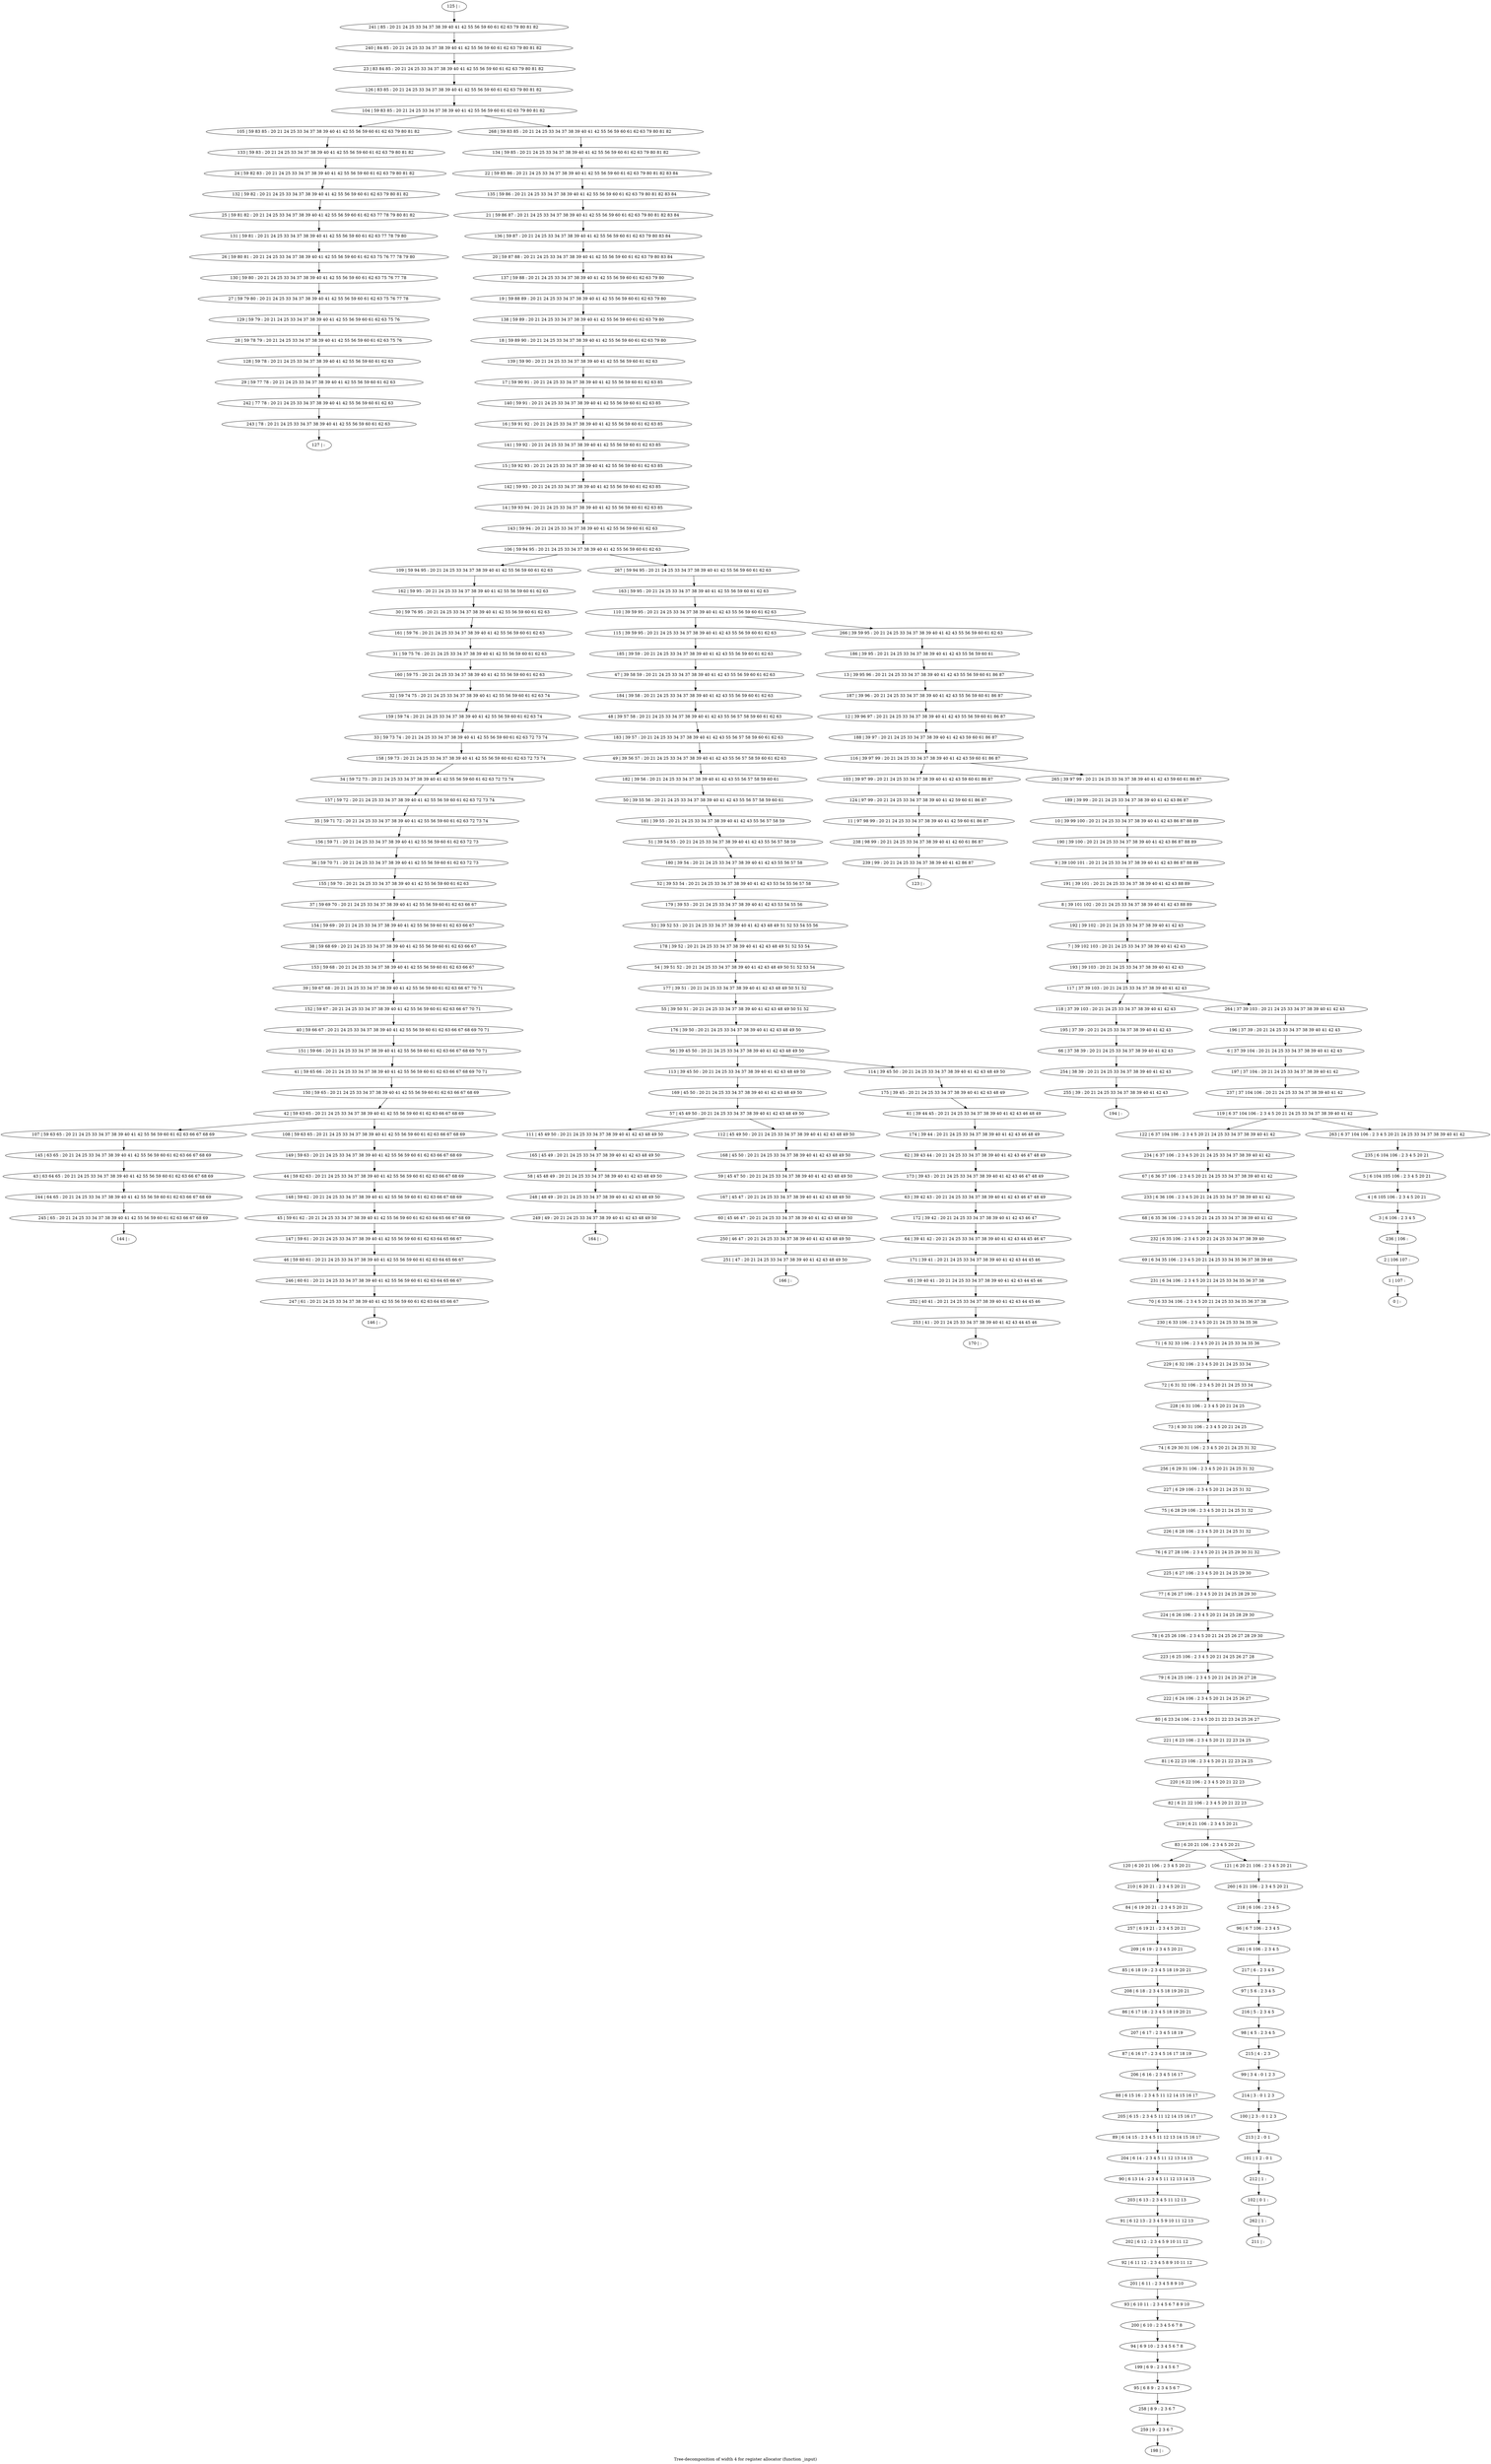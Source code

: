 digraph G {
graph [label="Tree-decomposition of width 4 for register allocator (function _input)"]
0[label="0 | : "];
1[label="1 | 107 : "];
2[label="2 | 106 107 : "];
3[label="3 | 6 106 : 2 3 4 5 "];
4[label="4 | 6 105 106 : 2 3 4 5 20 21 "];
5[label="5 | 6 104 105 106 : 2 3 4 5 20 21 "];
6[label="6 | 37 39 104 : 20 21 24 25 33 34 37 38 39 40 41 42 43 "];
7[label="7 | 39 102 103 : 20 21 24 25 33 34 37 38 39 40 41 42 43 "];
8[label="8 | 39 101 102 : 20 21 24 25 33 34 37 38 39 40 41 42 43 88 89 "];
9[label="9 | 39 100 101 : 20 21 24 25 33 34 37 38 39 40 41 42 43 86 87 88 89 "];
10[label="10 | 39 99 100 : 20 21 24 25 33 34 37 38 39 40 41 42 43 86 87 88 89 "];
11[label="11 | 97 98 99 : 20 21 24 25 33 34 37 38 39 40 41 42 59 60 61 86 87 "];
12[label="12 | 39 96 97 : 20 21 24 25 33 34 37 38 39 40 41 42 43 55 56 59 60 61 86 87 "];
13[label="13 | 39 95 96 : 20 21 24 25 33 34 37 38 39 40 41 42 43 55 56 59 60 61 86 87 "];
14[label="14 | 59 93 94 : 20 21 24 25 33 34 37 38 39 40 41 42 55 56 59 60 61 62 63 85 "];
15[label="15 | 59 92 93 : 20 21 24 25 33 34 37 38 39 40 41 42 55 56 59 60 61 62 63 85 "];
16[label="16 | 59 91 92 : 20 21 24 25 33 34 37 38 39 40 41 42 55 56 59 60 61 62 63 85 "];
17[label="17 | 59 90 91 : 20 21 24 25 33 34 37 38 39 40 41 42 55 56 59 60 61 62 63 85 "];
18[label="18 | 59 89 90 : 20 21 24 25 33 34 37 38 39 40 41 42 55 56 59 60 61 62 63 79 80 "];
19[label="19 | 59 88 89 : 20 21 24 25 33 34 37 38 39 40 41 42 55 56 59 60 61 62 63 79 80 "];
20[label="20 | 59 87 88 : 20 21 24 25 33 34 37 38 39 40 41 42 55 56 59 60 61 62 63 79 80 83 84 "];
21[label="21 | 59 86 87 : 20 21 24 25 33 34 37 38 39 40 41 42 55 56 59 60 61 62 63 79 80 81 82 83 84 "];
22[label="22 | 59 85 86 : 20 21 24 25 33 34 37 38 39 40 41 42 55 56 59 60 61 62 63 79 80 81 82 83 84 "];
23[label="23 | 83 84 85 : 20 21 24 25 33 34 37 38 39 40 41 42 55 56 59 60 61 62 63 79 80 81 82 "];
24[label="24 | 59 82 83 : 20 21 24 25 33 34 37 38 39 40 41 42 55 56 59 60 61 62 63 79 80 81 82 "];
25[label="25 | 59 81 82 : 20 21 24 25 33 34 37 38 39 40 41 42 55 56 59 60 61 62 63 77 78 79 80 81 82 "];
26[label="26 | 59 80 81 : 20 21 24 25 33 34 37 38 39 40 41 42 55 56 59 60 61 62 63 75 76 77 78 79 80 "];
27[label="27 | 59 79 80 : 20 21 24 25 33 34 37 38 39 40 41 42 55 56 59 60 61 62 63 75 76 77 78 "];
28[label="28 | 59 78 79 : 20 21 24 25 33 34 37 38 39 40 41 42 55 56 59 60 61 62 63 75 76 "];
29[label="29 | 59 77 78 : 20 21 24 25 33 34 37 38 39 40 41 42 55 56 59 60 61 62 63 "];
30[label="30 | 59 76 95 : 20 21 24 25 33 34 37 38 39 40 41 42 55 56 59 60 61 62 63 "];
31[label="31 | 59 75 76 : 20 21 24 25 33 34 37 38 39 40 41 42 55 56 59 60 61 62 63 "];
32[label="32 | 59 74 75 : 20 21 24 25 33 34 37 38 39 40 41 42 55 56 59 60 61 62 63 74 "];
33[label="33 | 59 73 74 : 20 21 24 25 33 34 37 38 39 40 41 42 55 56 59 60 61 62 63 72 73 74 "];
34[label="34 | 59 72 73 : 20 21 24 25 33 34 37 38 39 40 41 42 55 56 59 60 61 62 63 72 73 74 "];
35[label="35 | 59 71 72 : 20 21 24 25 33 34 37 38 39 40 41 42 55 56 59 60 61 62 63 72 73 74 "];
36[label="36 | 59 70 71 : 20 21 24 25 33 34 37 38 39 40 41 42 55 56 59 60 61 62 63 72 73 "];
37[label="37 | 59 69 70 : 20 21 24 25 33 34 37 38 39 40 41 42 55 56 59 60 61 62 63 66 67 "];
38[label="38 | 59 68 69 : 20 21 24 25 33 34 37 38 39 40 41 42 55 56 59 60 61 62 63 66 67 "];
39[label="39 | 59 67 68 : 20 21 24 25 33 34 37 38 39 40 41 42 55 56 59 60 61 62 63 66 67 70 71 "];
40[label="40 | 59 66 67 : 20 21 24 25 33 34 37 38 39 40 41 42 55 56 59 60 61 62 63 66 67 68 69 70 71 "];
41[label="41 | 59 65 66 : 20 21 24 25 33 34 37 38 39 40 41 42 55 56 59 60 61 62 63 66 67 68 69 70 71 "];
42[label="42 | 59 63 65 : 20 21 24 25 33 34 37 38 39 40 41 42 55 56 59 60 61 62 63 66 67 68 69 "];
43[label="43 | 63 64 65 : 20 21 24 25 33 34 37 38 39 40 41 42 55 56 59 60 61 62 63 66 67 68 69 "];
44[label="44 | 59 62 63 : 20 21 24 25 33 34 37 38 39 40 41 42 55 56 59 60 61 62 63 66 67 68 69 "];
45[label="45 | 59 61 62 : 20 21 24 25 33 34 37 38 39 40 41 42 55 56 59 60 61 62 63 64 65 66 67 68 69 "];
46[label="46 | 59 60 61 : 20 21 24 25 33 34 37 38 39 40 41 42 55 56 59 60 61 62 63 64 65 66 67 "];
47[label="47 | 39 58 59 : 20 21 24 25 33 34 37 38 39 40 41 42 43 55 56 59 60 61 62 63 "];
48[label="48 | 39 57 58 : 20 21 24 25 33 34 37 38 39 40 41 42 43 55 56 57 58 59 60 61 62 63 "];
49[label="49 | 39 56 57 : 20 21 24 25 33 34 37 38 39 40 41 42 43 55 56 57 58 59 60 61 62 63 "];
50[label="50 | 39 55 56 : 20 21 24 25 33 34 37 38 39 40 41 42 43 55 56 57 58 59 60 61 "];
51[label="51 | 39 54 55 : 20 21 24 25 33 34 37 38 39 40 41 42 43 55 56 57 58 59 "];
52[label="52 | 39 53 54 : 20 21 24 25 33 34 37 38 39 40 41 42 43 53 54 55 56 57 58 "];
53[label="53 | 39 52 53 : 20 21 24 25 33 34 37 38 39 40 41 42 43 48 49 51 52 53 54 55 56 "];
54[label="54 | 39 51 52 : 20 21 24 25 33 34 37 38 39 40 41 42 43 48 49 50 51 52 53 54 "];
55[label="55 | 39 50 51 : 20 21 24 25 33 34 37 38 39 40 41 42 43 48 49 50 51 52 "];
56[label="56 | 39 45 50 : 20 21 24 25 33 34 37 38 39 40 41 42 43 48 49 50 "];
57[label="57 | 45 49 50 : 20 21 24 25 33 34 37 38 39 40 41 42 43 48 49 50 "];
58[label="58 | 45 48 49 : 20 21 24 25 33 34 37 38 39 40 41 42 43 48 49 50 "];
59[label="59 | 45 47 50 : 20 21 24 25 33 34 37 38 39 40 41 42 43 48 49 50 "];
60[label="60 | 45 46 47 : 20 21 24 25 33 34 37 38 39 40 41 42 43 48 49 50 "];
61[label="61 | 39 44 45 : 20 21 24 25 33 34 37 38 39 40 41 42 43 46 48 49 "];
62[label="62 | 39 43 44 : 20 21 24 25 33 34 37 38 39 40 41 42 43 46 47 48 49 "];
63[label="63 | 39 42 43 : 20 21 24 25 33 34 37 38 39 40 41 42 43 46 47 48 49 "];
64[label="64 | 39 41 42 : 20 21 24 25 33 34 37 38 39 40 41 42 43 44 45 46 47 "];
65[label="65 | 39 40 41 : 20 21 24 25 33 34 37 38 39 40 41 42 43 44 45 46 "];
66[label="66 | 37 38 39 : 20 21 24 25 33 34 37 38 39 40 41 42 43 "];
67[label="67 | 6 36 37 106 : 2 3 4 5 20 21 24 25 33 34 37 38 39 40 41 42 "];
68[label="68 | 6 35 36 106 : 2 3 4 5 20 21 24 25 33 34 37 38 39 40 41 42 "];
69[label="69 | 6 34 35 106 : 2 3 4 5 20 21 24 25 33 34 35 36 37 38 39 40 "];
70[label="70 | 6 33 34 106 : 2 3 4 5 20 21 24 25 33 34 35 36 37 38 "];
71[label="71 | 6 32 33 106 : 2 3 4 5 20 21 24 25 33 34 35 36 "];
72[label="72 | 6 31 32 106 : 2 3 4 5 20 21 24 25 33 34 "];
73[label="73 | 6 30 31 106 : 2 3 4 5 20 21 24 25 "];
74[label="74 | 6 29 30 31 106 : 2 3 4 5 20 21 24 25 31 32 "];
75[label="75 | 6 28 29 106 : 2 3 4 5 20 21 24 25 31 32 "];
76[label="76 | 6 27 28 106 : 2 3 4 5 20 21 24 25 29 30 31 32 "];
77[label="77 | 6 26 27 106 : 2 3 4 5 20 21 24 25 28 29 30 "];
78[label="78 | 6 25 26 106 : 2 3 4 5 20 21 24 25 26 27 28 29 30 "];
79[label="79 | 6 24 25 106 : 2 3 4 5 20 21 24 25 26 27 28 "];
80[label="80 | 6 23 24 106 : 2 3 4 5 20 21 22 23 24 25 26 27 "];
81[label="81 | 6 22 23 106 : 2 3 4 5 20 21 22 23 24 25 "];
82[label="82 | 6 21 22 106 : 2 3 4 5 20 21 22 23 "];
83[label="83 | 6 20 21 106 : 2 3 4 5 20 21 "];
84[label="84 | 6 19 20 21 : 2 3 4 5 20 21 "];
85[label="85 | 6 18 19 : 2 3 4 5 18 19 20 21 "];
86[label="86 | 6 17 18 : 2 3 4 5 18 19 20 21 "];
87[label="87 | 6 16 17 : 2 3 4 5 16 17 18 19 "];
88[label="88 | 6 15 16 : 2 3 4 5 11 12 14 15 16 17 "];
89[label="89 | 6 14 15 : 2 3 4 5 11 12 13 14 15 16 17 "];
90[label="90 | 6 13 14 : 2 3 4 5 11 12 13 14 15 "];
91[label="91 | 6 12 13 : 2 3 4 5 9 10 11 12 13 "];
92[label="92 | 6 11 12 : 2 3 4 5 8 9 10 11 12 "];
93[label="93 | 6 10 11 : 2 3 4 5 6 7 8 9 10 "];
94[label="94 | 6 9 10 : 2 3 4 5 6 7 8 "];
95[label="95 | 6 8 9 : 2 3 4 5 6 7 "];
96[label="96 | 6 7 106 : 2 3 4 5 "];
97[label="97 | 5 6 : 2 3 4 5 "];
98[label="98 | 4 5 : 2 3 4 5 "];
99[label="99 | 3 4 : 0 1 2 3 "];
100[label="100 | 2 3 : 0 1 2 3 "];
101[label="101 | 1 2 : 0 1 "];
102[label="102 | 0 1 : "];
103[label="103 | 39 97 99 : 20 21 24 25 33 34 37 38 39 40 41 42 43 59 60 61 86 87 "];
104[label="104 | 59 83 85 : 20 21 24 25 33 34 37 38 39 40 41 42 55 56 59 60 61 62 63 79 80 81 82 "];
105[label="105 | 59 83 85 : 20 21 24 25 33 34 37 38 39 40 41 42 55 56 59 60 61 62 63 79 80 81 82 "];
106[label="106 | 59 94 95 : 20 21 24 25 33 34 37 38 39 40 41 42 55 56 59 60 61 62 63 "];
107[label="107 | 59 63 65 : 20 21 24 25 33 34 37 38 39 40 41 42 55 56 59 60 61 62 63 66 67 68 69 "];
108[label="108 | 59 63 65 : 20 21 24 25 33 34 37 38 39 40 41 42 55 56 59 60 61 62 63 66 67 68 69 "];
109[label="109 | 59 94 95 : 20 21 24 25 33 34 37 38 39 40 41 42 55 56 59 60 61 62 63 "];
110[label="110 | 39 59 95 : 20 21 24 25 33 34 37 38 39 40 41 42 43 55 56 59 60 61 62 63 "];
111[label="111 | 45 49 50 : 20 21 24 25 33 34 37 38 39 40 41 42 43 48 49 50 "];
112[label="112 | 45 49 50 : 20 21 24 25 33 34 37 38 39 40 41 42 43 48 49 50 "];
113[label="113 | 39 45 50 : 20 21 24 25 33 34 37 38 39 40 41 42 43 48 49 50 "];
114[label="114 | 39 45 50 : 20 21 24 25 33 34 37 38 39 40 41 42 43 48 49 50 "];
115[label="115 | 39 59 95 : 20 21 24 25 33 34 37 38 39 40 41 42 43 55 56 59 60 61 62 63 "];
116[label="116 | 39 97 99 : 20 21 24 25 33 34 37 38 39 40 41 42 43 59 60 61 86 87 "];
117[label="117 | 37 39 103 : 20 21 24 25 33 34 37 38 39 40 41 42 43 "];
118[label="118 | 37 39 103 : 20 21 24 25 33 34 37 38 39 40 41 42 43 "];
119[label="119 | 6 37 104 106 : 2 3 4 5 20 21 24 25 33 34 37 38 39 40 41 42 "];
120[label="120 | 6 20 21 106 : 2 3 4 5 20 21 "];
121[label="121 | 6 20 21 106 : 2 3 4 5 20 21 "];
122[label="122 | 6 37 104 106 : 2 3 4 5 20 21 24 25 33 34 37 38 39 40 41 42 "];
123[label="123 | : "];
124[label="124 | 97 99 : 20 21 24 25 33 34 37 38 39 40 41 42 59 60 61 86 87 "];
125[label="125 | : "];
126[label="126 | 83 85 : 20 21 24 25 33 34 37 38 39 40 41 42 55 56 59 60 61 62 63 79 80 81 82 "];
127[label="127 | : "];
128[label="128 | 59 78 : 20 21 24 25 33 34 37 38 39 40 41 42 55 56 59 60 61 62 63 "];
129[label="129 | 59 79 : 20 21 24 25 33 34 37 38 39 40 41 42 55 56 59 60 61 62 63 75 76 "];
130[label="130 | 59 80 : 20 21 24 25 33 34 37 38 39 40 41 42 55 56 59 60 61 62 63 75 76 77 78 "];
131[label="131 | 59 81 : 20 21 24 25 33 34 37 38 39 40 41 42 55 56 59 60 61 62 63 77 78 79 80 "];
132[label="132 | 59 82 : 20 21 24 25 33 34 37 38 39 40 41 42 55 56 59 60 61 62 63 79 80 81 82 "];
133[label="133 | 59 83 : 20 21 24 25 33 34 37 38 39 40 41 42 55 56 59 60 61 62 63 79 80 81 82 "];
134[label="134 | 59 85 : 20 21 24 25 33 34 37 38 39 40 41 42 55 56 59 60 61 62 63 79 80 81 82 "];
135[label="135 | 59 86 : 20 21 24 25 33 34 37 38 39 40 41 42 55 56 59 60 61 62 63 79 80 81 82 83 84 "];
136[label="136 | 59 87 : 20 21 24 25 33 34 37 38 39 40 41 42 55 56 59 60 61 62 63 79 80 83 84 "];
137[label="137 | 59 88 : 20 21 24 25 33 34 37 38 39 40 41 42 55 56 59 60 61 62 63 79 80 "];
138[label="138 | 59 89 : 20 21 24 25 33 34 37 38 39 40 41 42 55 56 59 60 61 62 63 79 80 "];
139[label="139 | 59 90 : 20 21 24 25 33 34 37 38 39 40 41 42 55 56 59 60 61 62 63 "];
140[label="140 | 59 91 : 20 21 24 25 33 34 37 38 39 40 41 42 55 56 59 60 61 62 63 85 "];
141[label="141 | 59 92 : 20 21 24 25 33 34 37 38 39 40 41 42 55 56 59 60 61 62 63 85 "];
142[label="142 | 59 93 : 20 21 24 25 33 34 37 38 39 40 41 42 55 56 59 60 61 62 63 85 "];
143[label="143 | 59 94 : 20 21 24 25 33 34 37 38 39 40 41 42 55 56 59 60 61 62 63 "];
144[label="144 | : "];
145[label="145 | 63 65 : 20 21 24 25 33 34 37 38 39 40 41 42 55 56 59 60 61 62 63 66 67 68 69 "];
146[label="146 | : "];
147[label="147 | 59 61 : 20 21 24 25 33 34 37 38 39 40 41 42 55 56 59 60 61 62 63 64 65 66 67 "];
148[label="148 | 59 62 : 20 21 24 25 33 34 37 38 39 40 41 42 55 56 59 60 61 62 63 66 67 68 69 "];
149[label="149 | 59 63 : 20 21 24 25 33 34 37 38 39 40 41 42 55 56 59 60 61 62 63 66 67 68 69 "];
150[label="150 | 59 65 : 20 21 24 25 33 34 37 38 39 40 41 42 55 56 59 60 61 62 63 66 67 68 69 "];
151[label="151 | 59 66 : 20 21 24 25 33 34 37 38 39 40 41 42 55 56 59 60 61 62 63 66 67 68 69 70 71 "];
152[label="152 | 59 67 : 20 21 24 25 33 34 37 38 39 40 41 42 55 56 59 60 61 62 63 66 67 70 71 "];
153[label="153 | 59 68 : 20 21 24 25 33 34 37 38 39 40 41 42 55 56 59 60 61 62 63 66 67 "];
154[label="154 | 59 69 : 20 21 24 25 33 34 37 38 39 40 41 42 55 56 59 60 61 62 63 66 67 "];
155[label="155 | 59 70 : 20 21 24 25 33 34 37 38 39 40 41 42 55 56 59 60 61 62 63 "];
156[label="156 | 59 71 : 20 21 24 25 33 34 37 38 39 40 41 42 55 56 59 60 61 62 63 72 73 "];
157[label="157 | 59 72 : 20 21 24 25 33 34 37 38 39 40 41 42 55 56 59 60 61 62 63 72 73 74 "];
158[label="158 | 59 73 : 20 21 24 25 33 34 37 38 39 40 41 42 55 56 59 60 61 62 63 72 73 74 "];
159[label="159 | 59 74 : 20 21 24 25 33 34 37 38 39 40 41 42 55 56 59 60 61 62 63 74 "];
160[label="160 | 59 75 : 20 21 24 25 33 34 37 38 39 40 41 42 55 56 59 60 61 62 63 "];
161[label="161 | 59 76 : 20 21 24 25 33 34 37 38 39 40 41 42 55 56 59 60 61 62 63 "];
162[label="162 | 59 95 : 20 21 24 25 33 34 37 38 39 40 41 42 55 56 59 60 61 62 63 "];
163[label="163 | 59 95 : 20 21 24 25 33 34 37 38 39 40 41 42 55 56 59 60 61 62 63 "];
164[label="164 | : "];
165[label="165 | 45 49 : 20 21 24 25 33 34 37 38 39 40 41 42 43 48 49 50 "];
166[label="166 | : "];
167[label="167 | 45 47 : 20 21 24 25 33 34 37 38 39 40 41 42 43 48 49 50 "];
168[label="168 | 45 50 : 20 21 24 25 33 34 37 38 39 40 41 42 43 48 49 50 "];
169[label="169 | 45 50 : 20 21 24 25 33 34 37 38 39 40 41 42 43 48 49 50 "];
170[label="170 | : "];
171[label="171 | 39 41 : 20 21 24 25 33 34 37 38 39 40 41 42 43 44 45 46 "];
172[label="172 | 39 42 : 20 21 24 25 33 34 37 38 39 40 41 42 43 46 47 "];
173[label="173 | 39 43 : 20 21 24 25 33 34 37 38 39 40 41 42 43 46 47 48 49 "];
174[label="174 | 39 44 : 20 21 24 25 33 34 37 38 39 40 41 42 43 46 48 49 "];
175[label="175 | 39 45 : 20 21 24 25 33 34 37 38 39 40 41 42 43 48 49 "];
176[label="176 | 39 50 : 20 21 24 25 33 34 37 38 39 40 41 42 43 48 49 50 "];
177[label="177 | 39 51 : 20 21 24 25 33 34 37 38 39 40 41 42 43 48 49 50 51 52 "];
178[label="178 | 39 52 : 20 21 24 25 33 34 37 38 39 40 41 42 43 48 49 51 52 53 54 "];
179[label="179 | 39 53 : 20 21 24 25 33 34 37 38 39 40 41 42 43 53 54 55 56 "];
180[label="180 | 39 54 : 20 21 24 25 33 34 37 38 39 40 41 42 43 55 56 57 58 "];
181[label="181 | 39 55 : 20 21 24 25 33 34 37 38 39 40 41 42 43 55 56 57 58 59 "];
182[label="182 | 39 56 : 20 21 24 25 33 34 37 38 39 40 41 42 43 55 56 57 58 59 60 61 "];
183[label="183 | 39 57 : 20 21 24 25 33 34 37 38 39 40 41 42 43 55 56 57 58 59 60 61 62 63 "];
184[label="184 | 39 58 : 20 21 24 25 33 34 37 38 39 40 41 42 43 55 56 59 60 61 62 63 "];
185[label="185 | 39 59 : 20 21 24 25 33 34 37 38 39 40 41 42 43 55 56 59 60 61 62 63 "];
186[label="186 | 39 95 : 20 21 24 25 33 34 37 38 39 40 41 42 43 55 56 59 60 61 "];
187[label="187 | 39 96 : 20 21 24 25 33 34 37 38 39 40 41 42 43 55 56 59 60 61 86 87 "];
188[label="188 | 39 97 : 20 21 24 25 33 34 37 38 39 40 41 42 43 59 60 61 86 87 "];
189[label="189 | 39 99 : 20 21 24 25 33 34 37 38 39 40 41 42 43 86 87 "];
190[label="190 | 39 100 : 20 21 24 25 33 34 37 38 39 40 41 42 43 86 87 88 89 "];
191[label="191 | 39 101 : 20 21 24 25 33 34 37 38 39 40 41 42 43 88 89 "];
192[label="192 | 39 102 : 20 21 24 25 33 34 37 38 39 40 41 42 43 "];
193[label="193 | 39 103 : 20 21 24 25 33 34 37 38 39 40 41 42 43 "];
194[label="194 | : "];
195[label="195 | 37 39 : 20 21 24 25 33 34 37 38 39 40 41 42 43 "];
196[label="196 | 37 39 : 20 21 24 25 33 34 37 38 39 40 41 42 43 "];
197[label="197 | 37 104 : 20 21 24 25 33 34 37 38 39 40 41 42 "];
198[label="198 | : "];
199[label="199 | 6 9 : 2 3 4 5 6 7 "];
200[label="200 | 6 10 : 2 3 4 5 6 7 8 "];
201[label="201 | 6 11 : 2 3 4 5 8 9 10 "];
202[label="202 | 6 12 : 2 3 4 5 9 10 11 12 "];
203[label="203 | 6 13 : 2 3 4 5 11 12 13 "];
204[label="204 | 6 14 : 2 3 4 5 11 12 13 14 15 "];
205[label="205 | 6 15 : 2 3 4 5 11 12 14 15 16 17 "];
206[label="206 | 6 16 : 2 3 4 5 16 17 "];
207[label="207 | 6 17 : 2 3 4 5 18 19 "];
208[label="208 | 6 18 : 2 3 4 5 18 19 20 21 "];
209[label="209 | 6 19 : 2 3 4 5 20 21 "];
210[label="210 | 6 20 21 : 2 3 4 5 20 21 "];
211[label="211 | : "];
212[label="212 | 1 : "];
213[label="213 | 2 : 0 1 "];
214[label="214 | 3 : 0 1 2 3 "];
215[label="215 | 4 : 2 3 "];
216[label="216 | 5 : 2 3 4 5 "];
217[label="217 | 6 : 2 3 4 5 "];
218[label="218 | 6 106 : 2 3 4 5 "];
219[label="219 | 6 21 106 : 2 3 4 5 20 21 "];
220[label="220 | 6 22 106 : 2 3 4 5 20 21 22 23 "];
221[label="221 | 6 23 106 : 2 3 4 5 20 21 22 23 24 25 "];
222[label="222 | 6 24 106 : 2 3 4 5 20 21 24 25 26 27 "];
223[label="223 | 6 25 106 : 2 3 4 5 20 21 24 25 26 27 28 "];
224[label="224 | 6 26 106 : 2 3 4 5 20 21 24 25 28 29 30 "];
225[label="225 | 6 27 106 : 2 3 4 5 20 21 24 25 29 30 "];
226[label="226 | 6 28 106 : 2 3 4 5 20 21 24 25 31 32 "];
227[label="227 | 6 29 106 : 2 3 4 5 20 21 24 25 31 32 "];
228[label="228 | 6 31 106 : 2 3 4 5 20 21 24 25 "];
229[label="229 | 6 32 106 : 2 3 4 5 20 21 24 25 33 34 "];
230[label="230 | 6 33 106 : 2 3 4 5 20 21 24 25 33 34 35 36 "];
231[label="231 | 6 34 106 : 2 3 4 5 20 21 24 25 33 34 35 36 37 38 "];
232[label="232 | 6 35 106 : 2 3 4 5 20 21 24 25 33 34 37 38 39 40 "];
233[label="233 | 6 36 106 : 2 3 4 5 20 21 24 25 33 34 37 38 39 40 41 42 "];
234[label="234 | 6 37 106 : 2 3 4 5 20 21 24 25 33 34 37 38 39 40 41 42 "];
235[label="235 | 6 104 106 : 2 3 4 5 20 21 "];
236[label="236 | 106 : "];
237[label="237 | 37 104 106 : 20 21 24 25 33 34 37 38 39 40 41 42 "];
238[label="238 | 98 99 : 20 21 24 25 33 34 37 38 39 40 41 42 60 61 86 87 "];
239[label="239 | 99 : 20 21 24 25 33 34 37 38 39 40 41 42 86 87 "];
240[label="240 | 84 85 : 20 21 24 25 33 34 37 38 39 40 41 42 55 56 59 60 61 62 63 79 80 81 82 "];
241[label="241 | 85 : 20 21 24 25 33 34 37 38 39 40 41 42 55 56 59 60 61 62 63 79 80 81 82 "];
242[label="242 | 77 78 : 20 21 24 25 33 34 37 38 39 40 41 42 55 56 59 60 61 62 63 "];
243[label="243 | 78 : 20 21 24 25 33 34 37 38 39 40 41 42 55 56 59 60 61 62 63 "];
244[label="244 | 64 65 : 20 21 24 25 33 34 37 38 39 40 41 42 55 56 59 60 61 62 63 66 67 68 69 "];
245[label="245 | 65 : 20 21 24 25 33 34 37 38 39 40 41 42 55 56 59 60 61 62 63 66 67 68 69 "];
246[label="246 | 60 61 : 20 21 24 25 33 34 37 38 39 40 41 42 55 56 59 60 61 62 63 64 65 66 67 "];
247[label="247 | 61 : 20 21 24 25 33 34 37 38 39 40 41 42 55 56 59 60 61 62 63 64 65 66 67 "];
248[label="248 | 48 49 : 20 21 24 25 33 34 37 38 39 40 41 42 43 48 49 50 "];
249[label="249 | 49 : 20 21 24 25 33 34 37 38 39 40 41 42 43 48 49 50 "];
250[label="250 | 46 47 : 20 21 24 25 33 34 37 38 39 40 41 42 43 48 49 50 "];
251[label="251 | 47 : 20 21 24 25 33 34 37 38 39 40 41 42 43 48 49 50 "];
252[label="252 | 40 41 : 20 21 24 25 33 34 37 38 39 40 41 42 43 44 45 46 "];
253[label="253 | 41 : 20 21 24 25 33 34 37 38 39 40 41 42 43 44 45 46 "];
254[label="254 | 38 39 : 20 21 24 25 33 34 37 38 39 40 41 42 43 "];
255[label="255 | 39 : 20 21 24 25 33 34 37 38 39 40 41 42 43 "];
256[label="256 | 6 29 31 106 : 2 3 4 5 20 21 24 25 31 32 "];
257[label="257 | 6 19 21 : 2 3 4 5 20 21 "];
258[label="258 | 8 9 : 2 3 6 7 "];
259[label="259 | 9 : 2 3 6 7 "];
260[label="260 | 6 21 106 : 2 3 4 5 20 21 "];
261[label="261 | 6 106 : 2 3 4 5 "];
262[label="262 | 1 : "];
263[label="263 | 6 37 104 106 : 2 3 4 5 20 21 24 25 33 34 37 38 39 40 41 42 "];
264[label="264 | 37 39 103 : 20 21 24 25 33 34 37 38 39 40 41 42 43 "];
265[label="265 | 39 97 99 : 20 21 24 25 33 34 37 38 39 40 41 42 43 59 60 61 86 87 "];
266[label="266 | 39 59 95 : 20 21 24 25 33 34 37 38 39 40 41 42 43 55 56 59 60 61 62 63 "];
267[label="267 | 59 94 95 : 20 21 24 25 33 34 37 38 39 40 41 42 55 56 59 60 61 62 63 "];
268[label="268 | 59 83 85 : 20 21 24 25 33 34 37 38 39 40 41 42 55 56 59 60 61 62 63 79 80 81 82 "];
73->74 ;
42->107 ;
42->108 ;
57->111 ;
57->112 ;
56->113 ;
56->114 ;
83->120 ;
83->121 ;
124->11 ;
103->124 ;
128->29 ;
28->128 ;
129->28 ;
27->129 ;
130->27 ;
26->130 ;
131->26 ;
25->131 ;
132->25 ;
24->132 ;
133->24 ;
105->133 ;
145->43 ;
107->145 ;
147->46 ;
45->147 ;
148->45 ;
44->148 ;
149->44 ;
108->149 ;
150->42 ;
41->150 ;
151->41 ;
40->151 ;
152->40 ;
39->152 ;
153->39 ;
38->153 ;
154->38 ;
37->154 ;
155->37 ;
36->155 ;
156->36 ;
35->156 ;
157->35 ;
34->157 ;
158->34 ;
33->158 ;
159->33 ;
32->159 ;
160->32 ;
31->160 ;
161->31 ;
30->161 ;
162->30 ;
109->162 ;
165->58 ;
111->165 ;
167->60 ;
59->167 ;
168->59 ;
112->168 ;
169->57 ;
113->169 ;
171->65 ;
64->171 ;
172->64 ;
63->172 ;
173->63 ;
62->173 ;
174->62 ;
61->174 ;
175->61 ;
114->175 ;
176->56 ;
55->176 ;
177->55 ;
54->177 ;
178->54 ;
53->178 ;
179->53 ;
52->179 ;
180->52 ;
51->180 ;
181->51 ;
50->181 ;
182->50 ;
49->182 ;
183->49 ;
48->183 ;
184->48 ;
47->184 ;
185->47 ;
115->185 ;
195->66 ;
118->195 ;
199->95 ;
94->199 ;
200->94 ;
93->200 ;
201->93 ;
92->201 ;
202->92 ;
91->202 ;
203->91 ;
90->203 ;
204->90 ;
89->204 ;
205->89 ;
88->205 ;
206->88 ;
87->206 ;
207->87 ;
86->207 ;
208->86 ;
85->208 ;
209->85 ;
210->84 ;
120->210 ;
212->102 ;
101->212 ;
213->101 ;
100->213 ;
214->100 ;
99->214 ;
215->99 ;
98->215 ;
216->98 ;
97->216 ;
217->97 ;
218->96 ;
219->83 ;
82->219 ;
220->82 ;
81->220 ;
221->81 ;
80->221 ;
222->80 ;
79->222 ;
223->79 ;
78->223 ;
224->78 ;
77->224 ;
225->77 ;
76->225 ;
226->76 ;
75->226 ;
227->75 ;
228->73 ;
72->228 ;
229->72 ;
71->229 ;
230->71 ;
70->230 ;
231->70 ;
69->231 ;
232->69 ;
68->232 ;
233->68 ;
67->233 ;
234->67 ;
122->234 ;
11->238 ;
239->123 ;
238->239 ;
29->242 ;
243->127 ;
242->243 ;
43->244 ;
245->144 ;
244->245 ;
46->246 ;
247->146 ;
246->247 ;
58->248 ;
249->164 ;
248->249 ;
60->250 ;
251->166 ;
250->251 ;
65->252 ;
253->170 ;
252->253 ;
66->254 ;
255->194 ;
254->255 ;
256->227 ;
74->256 ;
257->209 ;
84->257 ;
95->258 ;
259->198 ;
258->259 ;
260->218 ;
121->260 ;
261->217 ;
96->261 ;
262->211 ;
102->262 ;
125->241 ;
241->240 ;
240->23 ;
23->126 ;
126->104 ;
134->22 ;
22->135 ;
135->21 ;
21->136 ;
136->20 ;
20->137 ;
137->19 ;
19->138 ;
138->18 ;
18->139 ;
139->17 ;
17->140 ;
140->16 ;
16->141 ;
141->15 ;
15->142 ;
142->14 ;
14->143 ;
143->106 ;
163->110 ;
186->13 ;
13->187 ;
187->12 ;
12->188 ;
188->116 ;
189->10 ;
10->190 ;
190->9 ;
9->191 ;
191->8 ;
8->192 ;
192->7 ;
7->193 ;
193->117 ;
196->6 ;
6->197 ;
197->237 ;
237->119 ;
235->5 ;
5->4 ;
4->3 ;
3->236 ;
236->2 ;
2->1 ;
1->0 ;
263->235 ;
264->196 ;
265->189 ;
266->186 ;
267->163 ;
268->134 ;
119->122 ;
119->263 ;
117->118 ;
117->264 ;
116->103 ;
116->265 ;
110->115 ;
110->266 ;
106->109 ;
106->267 ;
104->105 ;
104->268 ;
}
